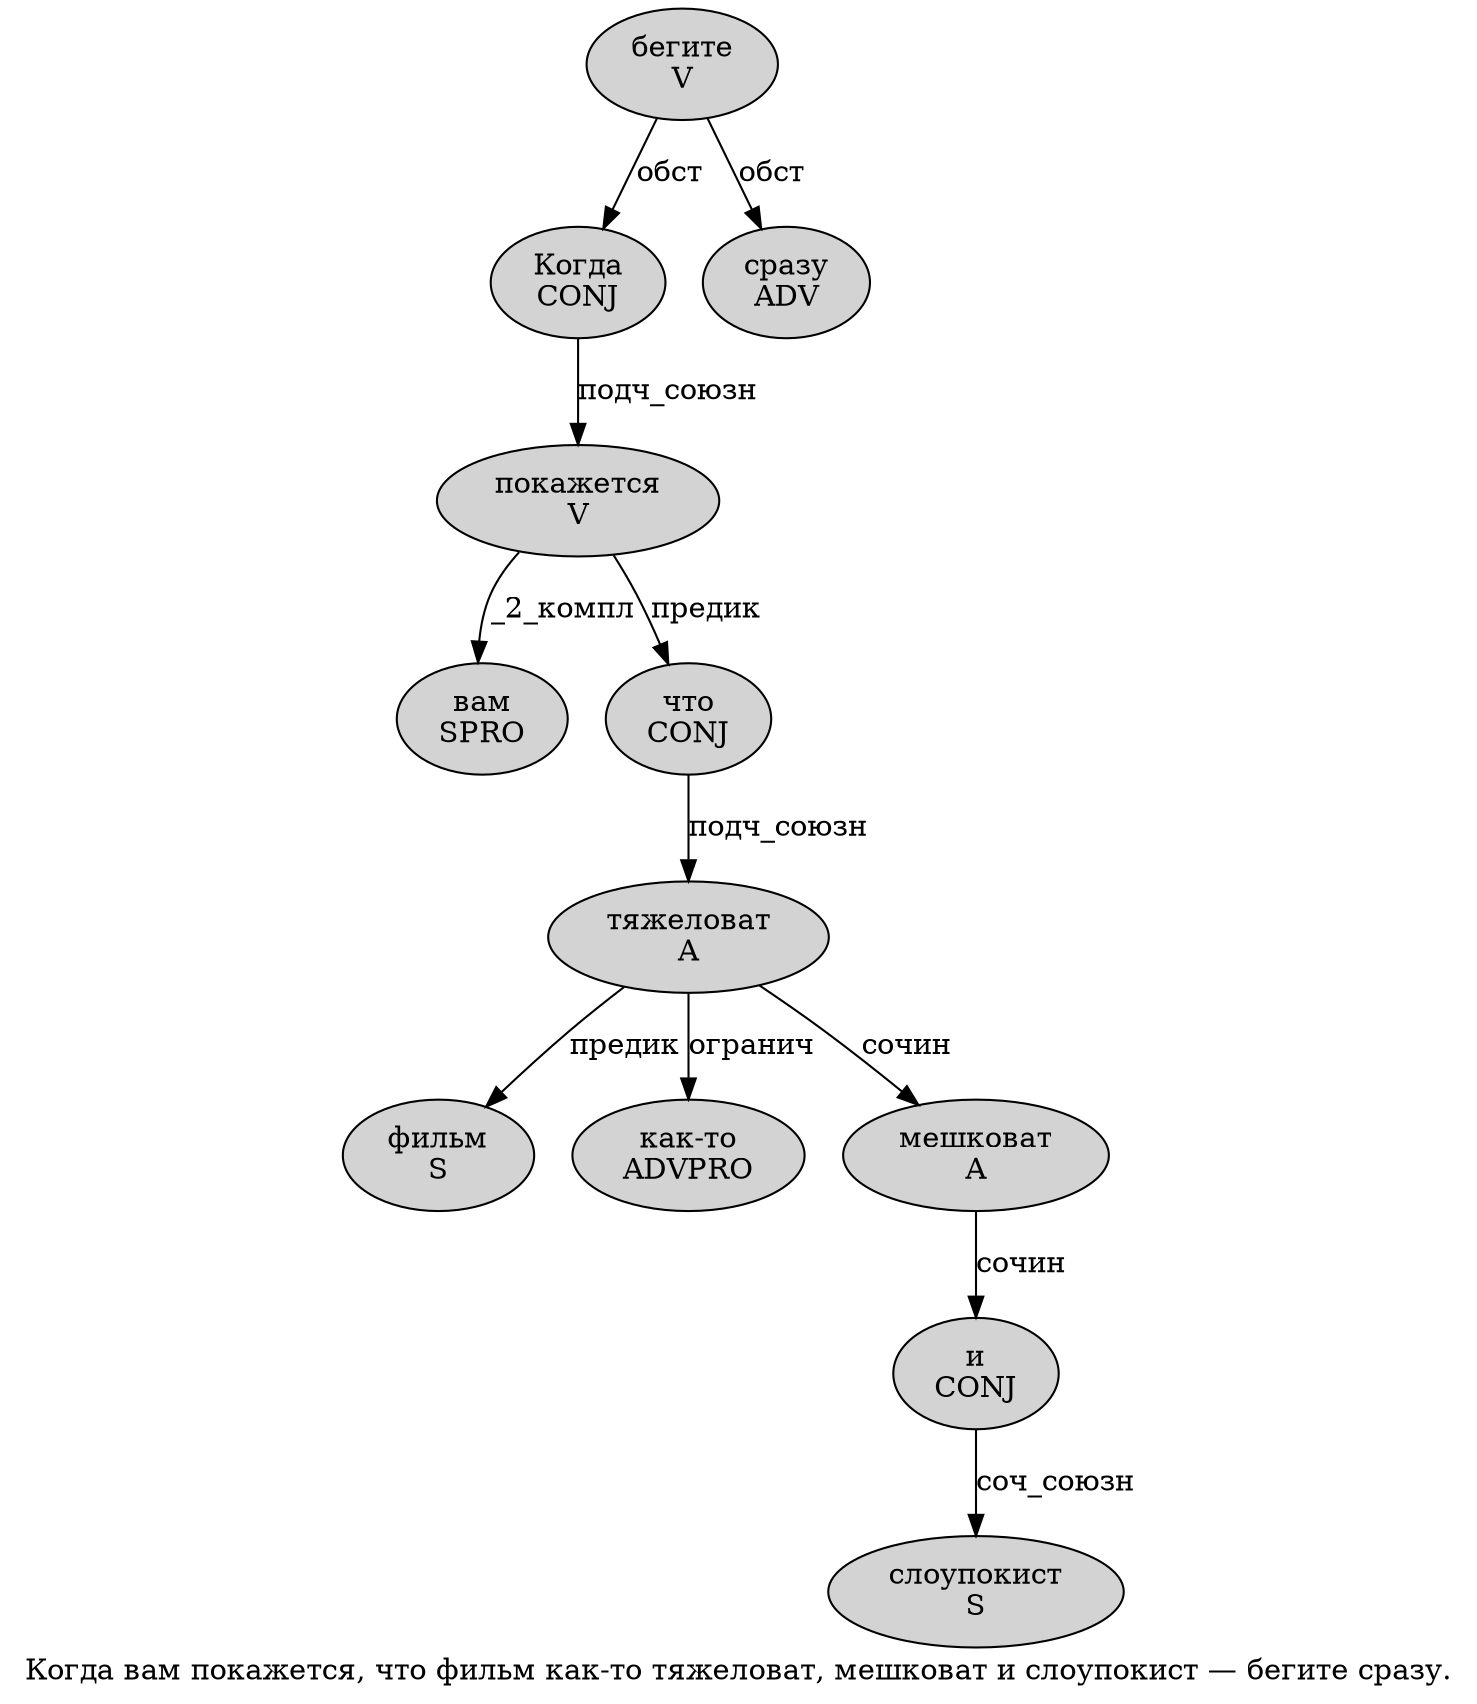 digraph SENTENCE_2561 {
	graph [label="Когда вам покажется, что фильм как-то тяжеловат, мешковат и слоупокист — бегите сразу."]
	node [style=filled]
		0 [label="Когда
CONJ" color="" fillcolor=lightgray penwidth=1 shape=ellipse]
		1 [label="вам
SPRO" color="" fillcolor=lightgray penwidth=1 shape=ellipse]
		2 [label="покажется
V" color="" fillcolor=lightgray penwidth=1 shape=ellipse]
		4 [label="что
CONJ" color="" fillcolor=lightgray penwidth=1 shape=ellipse]
		5 [label="фильм
S" color="" fillcolor=lightgray penwidth=1 shape=ellipse]
		6 [label="как-то
ADVPRO" color="" fillcolor=lightgray penwidth=1 shape=ellipse]
		7 [label="тяжеловат
A" color="" fillcolor=lightgray penwidth=1 shape=ellipse]
		9 [label="мешковат
A" color="" fillcolor=lightgray penwidth=1 shape=ellipse]
		10 [label="и
CONJ" color="" fillcolor=lightgray penwidth=1 shape=ellipse]
		11 [label="слоупокист
S" color="" fillcolor=lightgray penwidth=1 shape=ellipse]
		13 [label="бегите
V" color="" fillcolor=lightgray penwidth=1 shape=ellipse]
		14 [label="сразу
ADV" color="" fillcolor=lightgray penwidth=1 shape=ellipse]
			4 -> 7 [label="подч_союзн"]
			10 -> 11 [label="соч_союзн"]
			9 -> 10 [label="сочин"]
			13 -> 0 [label="обст"]
			13 -> 14 [label="обст"]
			7 -> 5 [label="предик"]
			7 -> 6 [label="огранич"]
			7 -> 9 [label="сочин"]
			2 -> 1 [label="_2_компл"]
			2 -> 4 [label="предик"]
			0 -> 2 [label="подч_союзн"]
}
